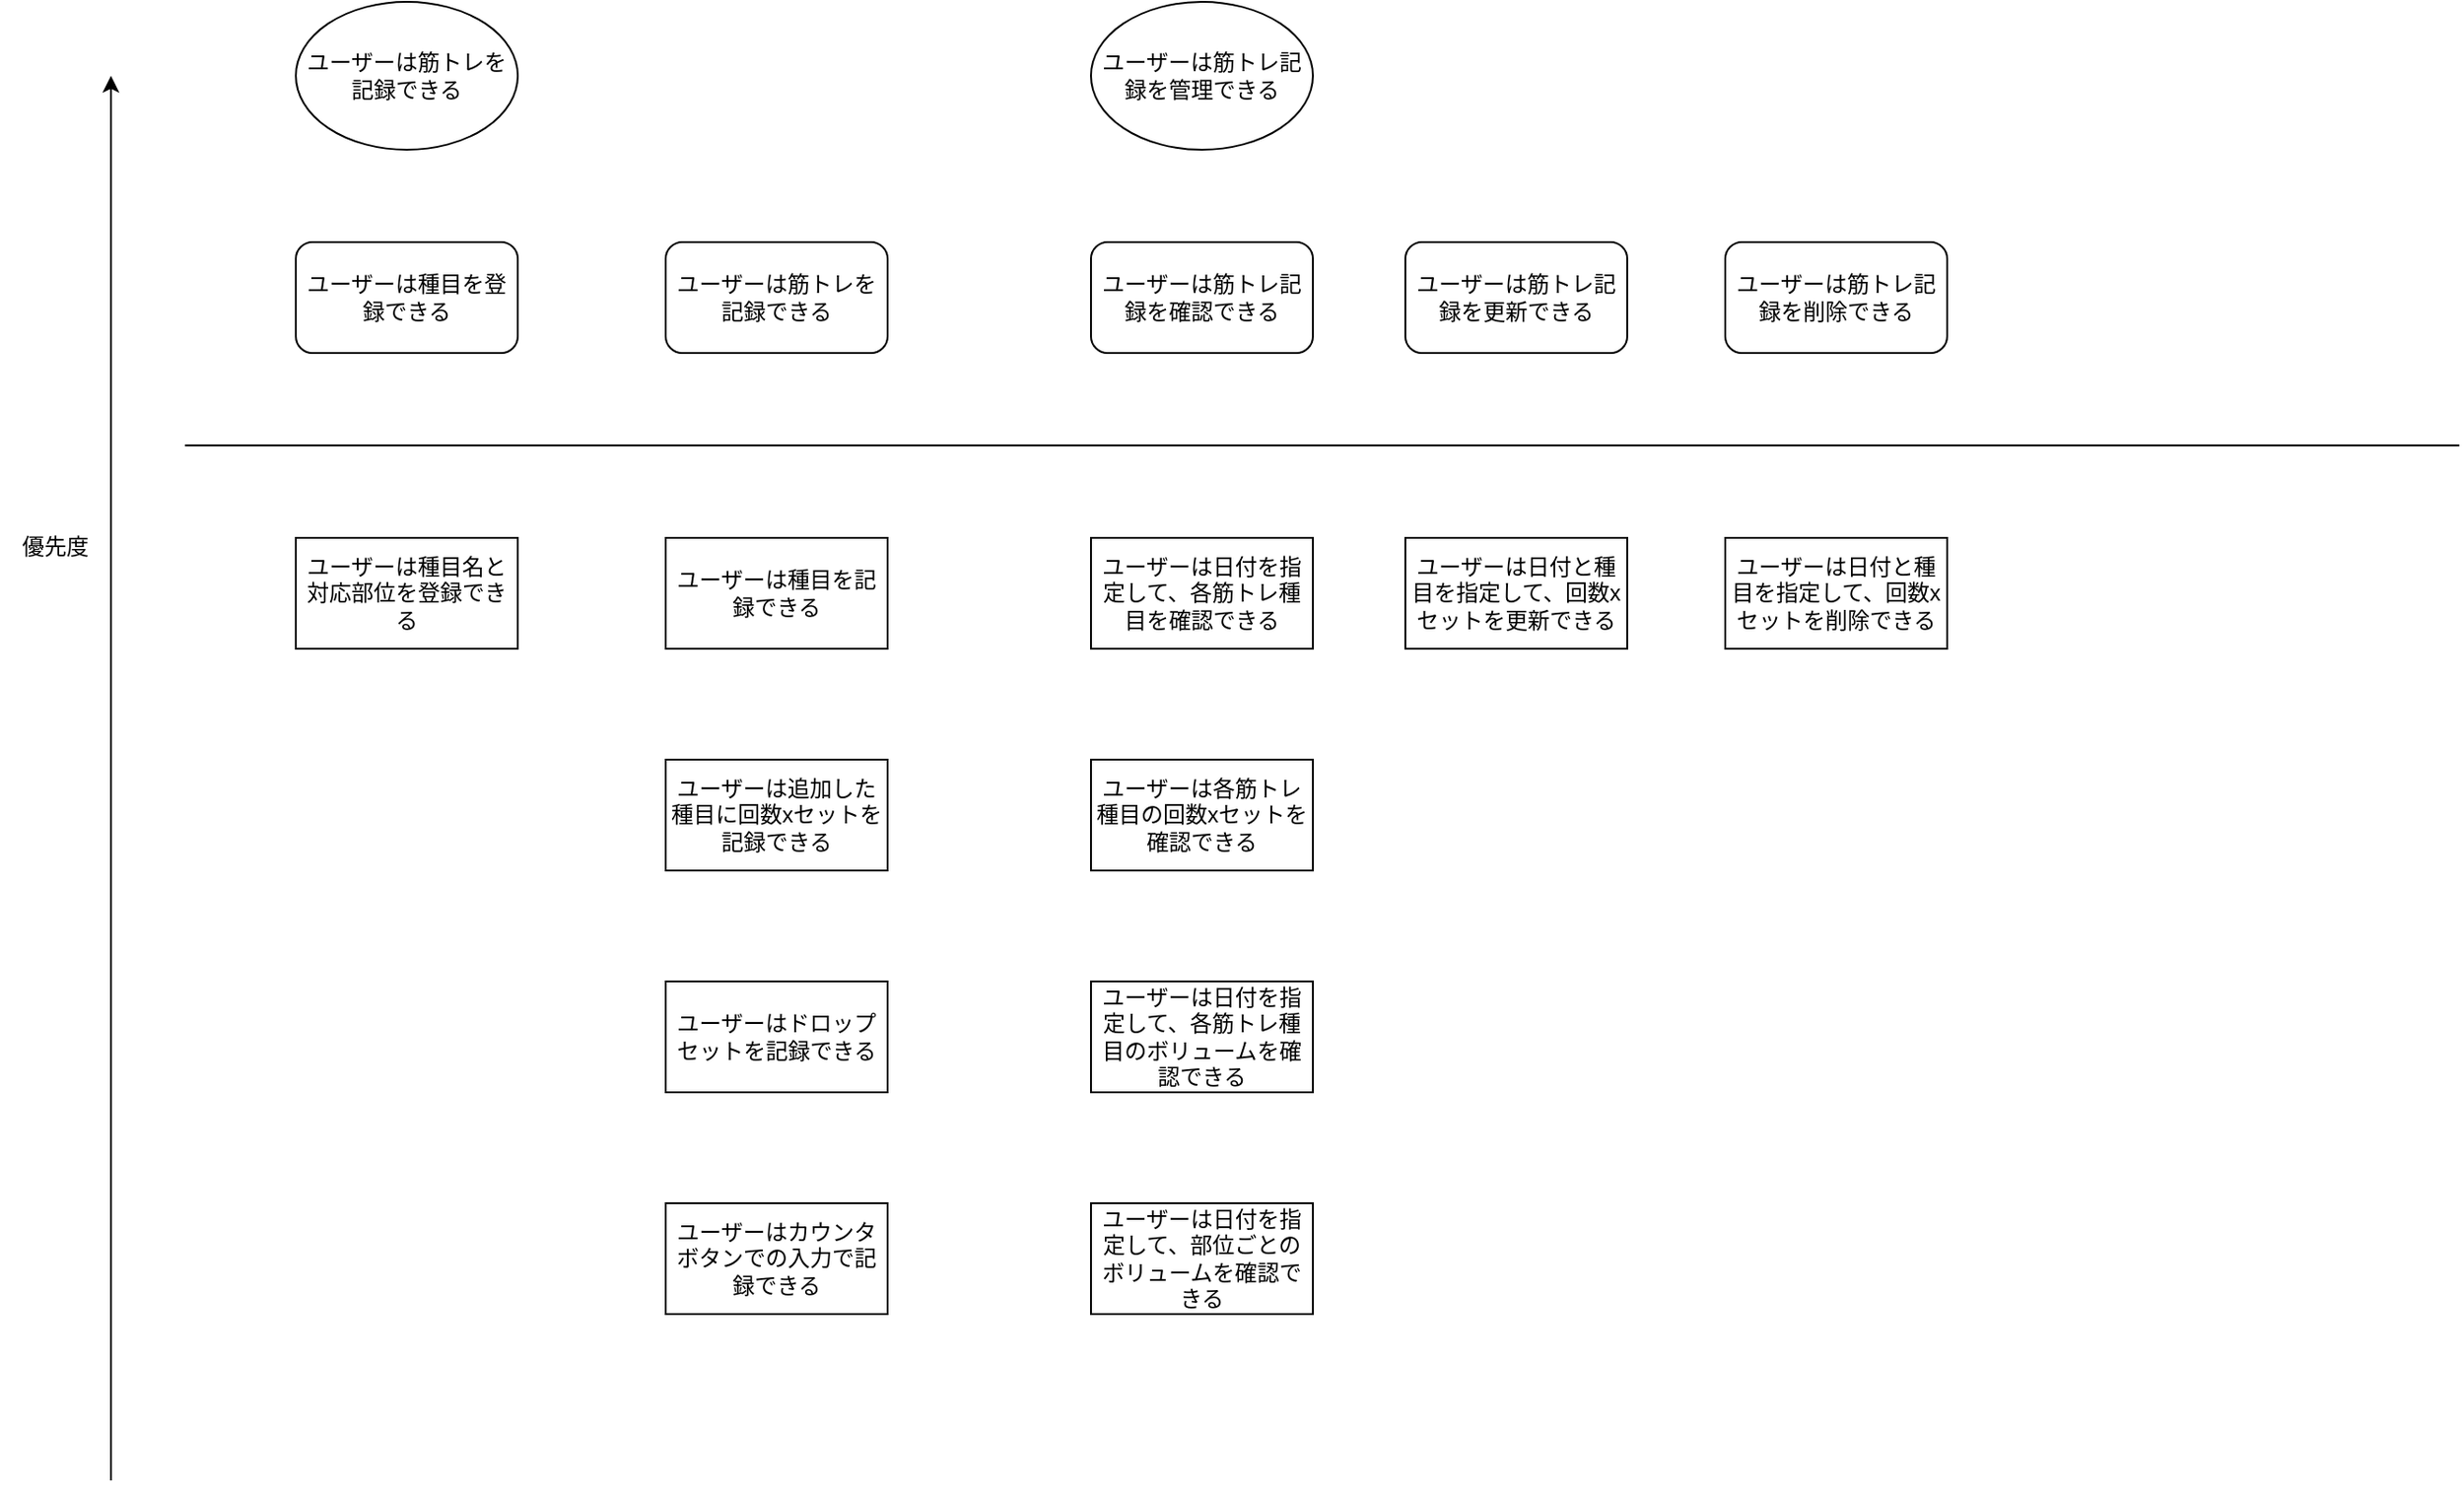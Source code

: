 <mxfile version="26.1.1">
  <diagram name="ページ1" id="d89eBESRnrm5665L_XqI">
    <mxGraphModel dx="1092" dy="879" grid="1" gridSize="10" guides="1" tooltips="1" connect="1" arrows="1" fold="1" page="1" pageScale="1" pageWidth="827" pageHeight="1169" math="0" shadow="0">
      <root>
        <mxCell id="0" />
        <mxCell id="1" parent="0" />
        <mxCell id="bu0Hg3FqPW36yZZ3gOAO-1" value="ユーザーは種目名と対応部位を登録できる" style="rounded=0;whiteSpace=wrap;html=1;" vertex="1" parent="1">
          <mxGeometry x="260" y="570" width="120" height="60" as="geometry" />
        </mxCell>
        <mxCell id="bu0Hg3FqPW36yZZ3gOAO-4" value="ユーザーは筋トレを記録できる" style="ellipse;whiteSpace=wrap;html=1;" vertex="1" parent="1">
          <mxGeometry x="260" y="280" width="120" height="80" as="geometry" />
        </mxCell>
        <mxCell id="bu0Hg3FqPW36yZZ3gOAO-5" value="ユーザーは筋トレ記録を管理できる" style="ellipse;whiteSpace=wrap;html=1;" vertex="1" parent="1">
          <mxGeometry x="690" y="280" width="120" height="80" as="geometry" />
        </mxCell>
        <mxCell id="bu0Hg3FqPW36yZZ3gOAO-9" value="ユーザーは筋トレを記録できる" style="rounded=1;whiteSpace=wrap;html=1;" vertex="1" parent="1">
          <mxGeometry x="460" y="410" width="120" height="60" as="geometry" />
        </mxCell>
        <mxCell id="bu0Hg3FqPW36yZZ3gOAO-12" value="ユーザーは種目を登録できる" style="rounded=1;whiteSpace=wrap;html=1;" vertex="1" parent="1">
          <mxGeometry x="260" y="410" width="120" height="60" as="geometry" />
        </mxCell>
        <mxCell id="bu0Hg3FqPW36yZZ3gOAO-13" value="ユーザーは種目を記録できる" style="rounded=0;whiteSpace=wrap;html=1;" vertex="1" parent="1">
          <mxGeometry x="460" y="570" width="120" height="60" as="geometry" />
        </mxCell>
        <mxCell id="bu0Hg3FqPW36yZZ3gOAO-14" value="ユーザーは追加した種目に回数xセットを記録できる" style="rounded=0;whiteSpace=wrap;html=1;" vertex="1" parent="1">
          <mxGeometry x="460" y="690" width="120" height="60" as="geometry" />
        </mxCell>
        <mxCell id="bu0Hg3FqPW36yZZ3gOAO-16" value="ユーザーは筋トレ記録を更新できる" style="rounded=1;whiteSpace=wrap;html=1;" vertex="1" parent="1">
          <mxGeometry x="860" y="410" width="120" height="60" as="geometry" />
        </mxCell>
        <mxCell id="bu0Hg3FqPW36yZZ3gOAO-17" value="ユーザーは筋トレ記録を削除できる" style="rounded=1;whiteSpace=wrap;html=1;" vertex="1" parent="1">
          <mxGeometry x="1033" y="410" width="120" height="60" as="geometry" />
        </mxCell>
        <mxCell id="bu0Hg3FqPW36yZZ3gOAO-18" value="" style="endArrow=none;html=1;rounded=0;" edge="1" parent="1">
          <mxGeometry width="50" height="50" relative="1" as="geometry">
            <mxPoint x="200" y="520" as="sourcePoint" />
            <mxPoint x="1430" y="520" as="targetPoint" />
          </mxGeometry>
        </mxCell>
        <mxCell id="bu0Hg3FqPW36yZZ3gOAO-19" value="ユーザーは日付と種目を指定して、回数xセットを更新できる" style="rounded=0;whiteSpace=wrap;html=1;" vertex="1" parent="1">
          <mxGeometry x="860" y="570" width="120" height="60" as="geometry" />
        </mxCell>
        <mxCell id="bu0Hg3FqPW36yZZ3gOAO-20" value="ユーザーは日付と種目を指定して、回数xセットを削除できる" style="rounded=0;whiteSpace=wrap;html=1;" vertex="1" parent="1">
          <mxGeometry x="1033" y="570" width="120" height="60" as="geometry" />
        </mxCell>
        <mxCell id="bu0Hg3FqPW36yZZ3gOAO-21" value="ユーザーは筋トレ記録を確認できる" style="rounded=1;whiteSpace=wrap;html=1;" vertex="1" parent="1">
          <mxGeometry x="690" y="410" width="120" height="60" as="geometry" />
        </mxCell>
        <mxCell id="bu0Hg3FqPW36yZZ3gOAO-22" value="ユーザーは日付を指定して、各筋トレ種目を確認できる" style="rounded=0;whiteSpace=wrap;html=1;" vertex="1" parent="1">
          <mxGeometry x="690" y="570" width="120" height="60" as="geometry" />
        </mxCell>
        <mxCell id="bu0Hg3FqPW36yZZ3gOAO-23" value="ユーザーは各筋トレ種目の回数xセットを確認できる" style="rounded=0;whiteSpace=wrap;html=1;" vertex="1" parent="1">
          <mxGeometry x="690" y="690" width="120" height="60" as="geometry" />
        </mxCell>
        <mxCell id="bu0Hg3FqPW36yZZ3gOAO-24" value="優先度" style="text;html=1;align=center;verticalAlign=middle;whiteSpace=wrap;rounded=0;" vertex="1" parent="1">
          <mxGeometry x="100" y="560" width="60" height="30" as="geometry" />
        </mxCell>
        <mxCell id="bu0Hg3FqPW36yZZ3gOAO-25" value="ユーザーは日付を指定して、各筋トレ種目のボリュームを確認できる" style="rounded=0;whiteSpace=wrap;html=1;" vertex="1" parent="1">
          <mxGeometry x="690" y="810" width="120" height="60" as="geometry" />
        </mxCell>
        <mxCell id="bu0Hg3FqPW36yZZ3gOAO-26" value="ユーザーは日付を指定して、部位ごとのボリュームを確認できる" style="rounded=0;whiteSpace=wrap;html=1;" vertex="1" parent="1">
          <mxGeometry x="690" y="930" width="120" height="60" as="geometry" />
        </mxCell>
        <mxCell id="bu0Hg3FqPW36yZZ3gOAO-28" value="" style="endArrow=classic;html=1;rounded=0;" edge="1" parent="1">
          <mxGeometry width="50" height="50" relative="1" as="geometry">
            <mxPoint x="160" y="1080" as="sourcePoint" />
            <mxPoint x="160" y="320" as="targetPoint" />
          </mxGeometry>
        </mxCell>
        <mxCell id="bu0Hg3FqPW36yZZ3gOAO-29" value="ユーザーはドロップセットを記録できる" style="rounded=0;whiteSpace=wrap;html=1;" vertex="1" parent="1">
          <mxGeometry x="460" y="810" width="120" height="60" as="geometry" />
        </mxCell>
        <mxCell id="bu0Hg3FqPW36yZZ3gOAO-30" value="ユーザーはカウンタボタンでの入力で記録できる" style="rounded=0;whiteSpace=wrap;html=1;" vertex="1" parent="1">
          <mxGeometry x="460" y="930" width="120" height="60" as="geometry" />
        </mxCell>
      </root>
    </mxGraphModel>
  </diagram>
</mxfile>

